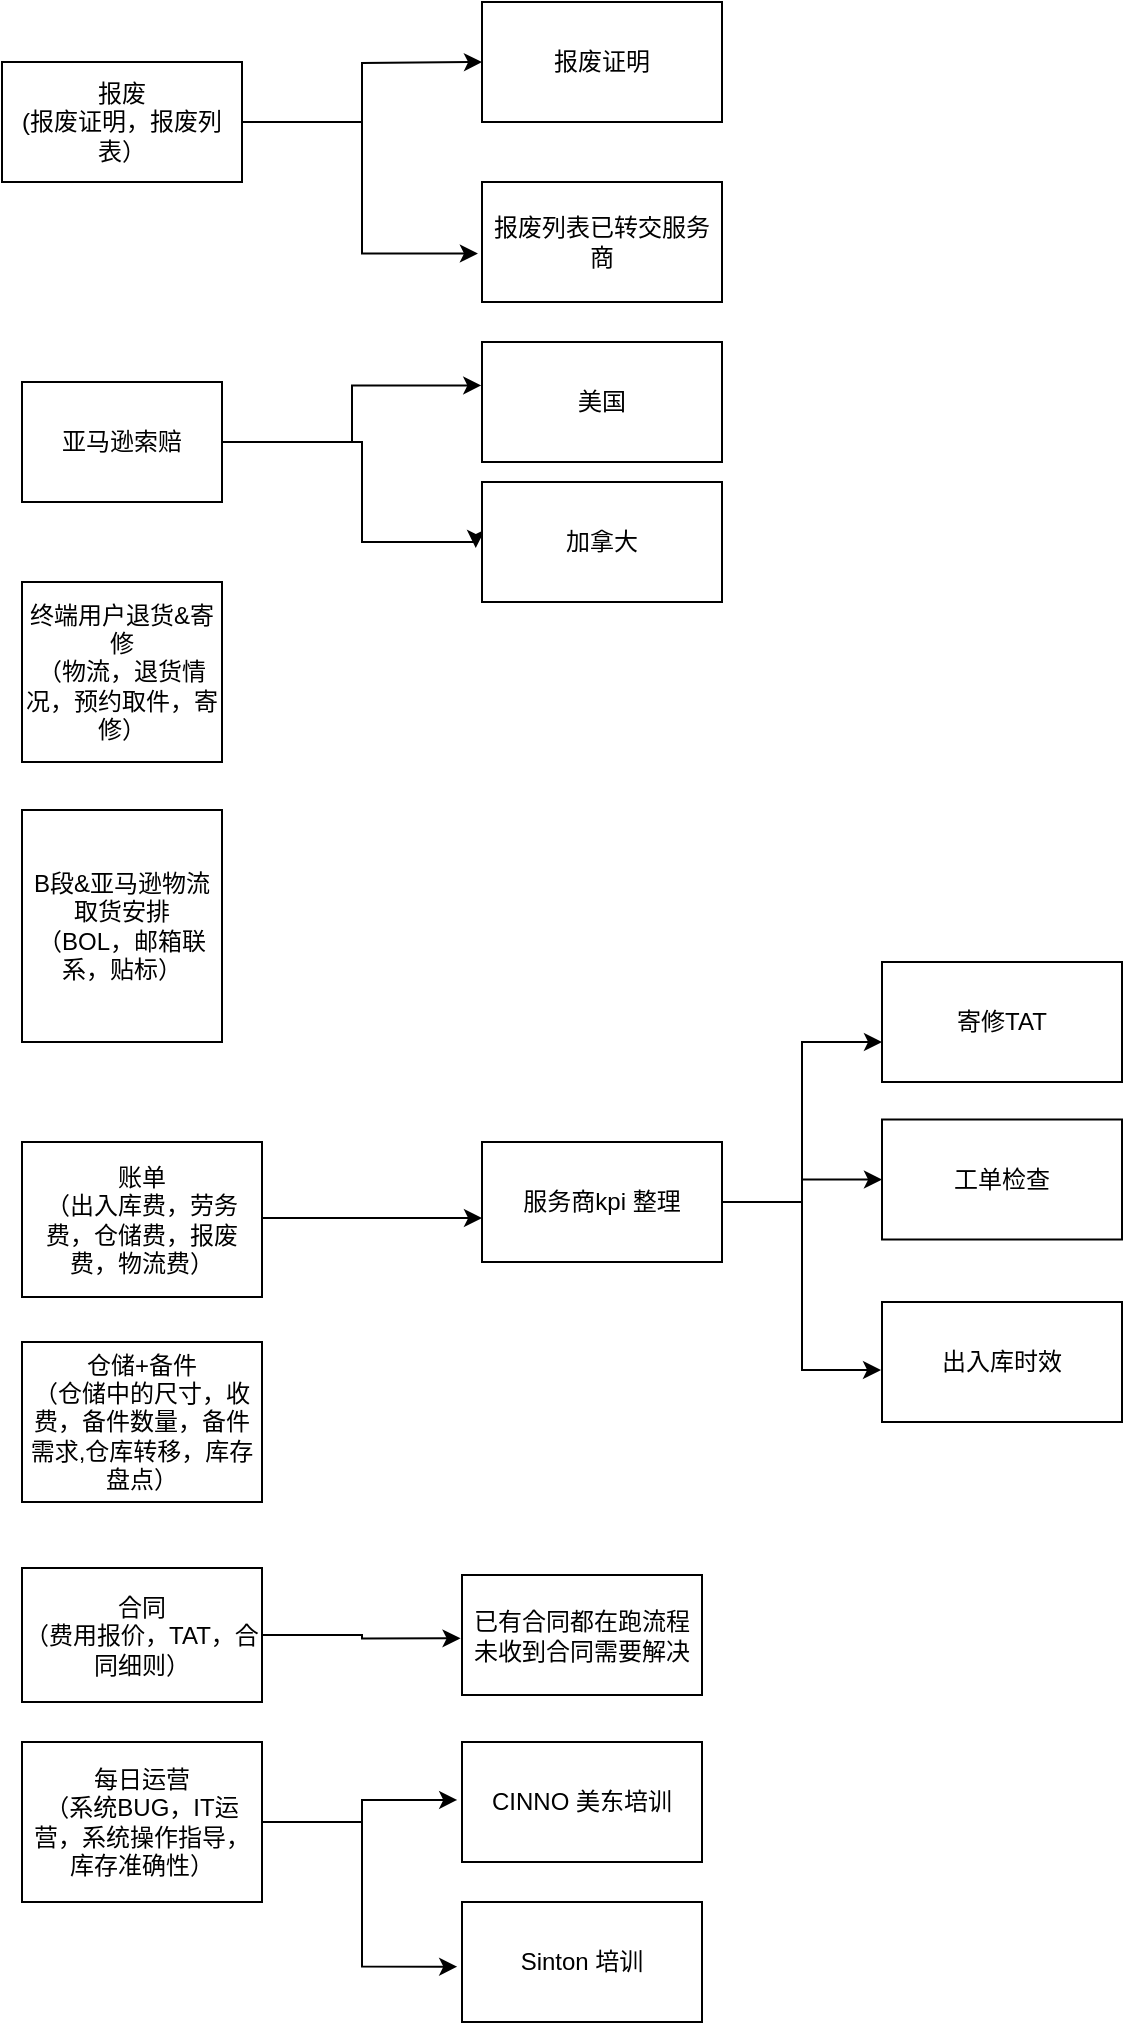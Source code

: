 <mxfile version="28.2.0">
  <diagram name="第 1 页" id="1Esn9ro6XN1vBcYwOcyz">
    <mxGraphModel dx="1097" dy="579" grid="1" gridSize="10" guides="1" tooltips="1" connect="0" arrows="1" fold="1" page="1" pageScale="1" pageWidth="1169" pageHeight="827" math="0" shadow="0">
      <root>
        <mxCell id="0" />
        <mxCell id="1" parent="0" />
        <mxCell id="wjj3jNI6rKhN0fVy201V-10" value="&lt;div&gt;终端用户退货&amp;amp;寄修&lt;/div&gt;&lt;div&gt;（物流，退货情况，预约取件，寄修）&lt;br&gt;&lt;/div&gt;" style="rounded=0;whiteSpace=wrap;html=1;movable=1;resizable=1;rotatable=1;deletable=1;editable=1;locked=0;connectable=1;" parent="1" vertex="1">
          <mxGeometry x="610" y="300" width="100" height="90" as="geometry" />
        </mxCell>
        <mxCell id="wjj3jNI6rKhN0fVy201V-11" value="&lt;div&gt;B段&amp;amp;亚马逊物流取货安排&lt;/div&gt;&lt;div&gt;（BOL，邮箱联系，贴标）&lt;br&gt;&lt;/div&gt;" style="rounded=0;whiteSpace=wrap;html=1;movable=1;resizable=1;rotatable=1;deletable=1;editable=1;locked=0;connectable=1;" parent="1" vertex="1">
          <mxGeometry x="610" y="414" width="100" height="116" as="geometry" />
        </mxCell>
        <mxCell id="yl8fu_R_bbKn2pTYyC4k-1" style="edgeStyle=orthogonalEdgeStyle;rounded=0;orthogonalLoop=1;jettySize=auto;html=1;entryX=-0.003;entryY=0.362;entryDx=0;entryDy=0;entryPerimeter=0;" parent="1" source="wjj3jNI6rKhN0fVy201V-15" target="yl8fu_R_bbKn2pTYyC4k-3" edge="1">
          <mxGeometry relative="1" as="geometry">
            <mxPoint x="790" y="190.0" as="targetPoint" />
          </mxGeometry>
        </mxCell>
        <mxCell id="yl8fu_R_bbKn2pTYyC4k-2" style="edgeStyle=orthogonalEdgeStyle;rounded=0;orthogonalLoop=1;jettySize=auto;html=1;entryX=-0.026;entryY=0.55;entryDx=0;entryDy=0;entryPerimeter=0;" parent="1" source="wjj3jNI6rKhN0fVy201V-15" target="yl8fu_R_bbKn2pTYyC4k-5" edge="1">
          <mxGeometry relative="1" as="geometry">
            <mxPoint x="790" y="280" as="targetPoint" />
            <Array as="points">
              <mxPoint x="780" y="230" />
              <mxPoint x="780" y="280" />
              <mxPoint x="837" y="280" />
            </Array>
          </mxGeometry>
        </mxCell>
        <mxCell id="wjj3jNI6rKhN0fVy201V-15" value="&lt;div&gt;亚马逊索赔&lt;/div&gt;" style="whiteSpace=wrap;html=1;movable=1;resizable=1;rotatable=1;deletable=1;editable=1;locked=0;connectable=1;" parent="1" vertex="1">
          <mxGeometry x="610" y="200" width="100" height="60" as="geometry" />
        </mxCell>
        <mxCell id="kCKUYcgS-TqvOsKxTB6P-13" style="edgeStyle=orthogonalEdgeStyle;rounded=0;orthogonalLoop=1;jettySize=auto;html=1;" parent="1" source="wjj3jNI6rKhN0fVy201V-24" edge="1">
          <mxGeometry relative="1" as="geometry">
            <mxPoint x="840" y="40" as="targetPoint" />
          </mxGeometry>
        </mxCell>
        <mxCell id="kCKUYcgS-TqvOsKxTB6P-15" style="edgeStyle=orthogonalEdgeStyle;rounded=0;orthogonalLoop=1;jettySize=auto;html=1;entryX=-0.017;entryY=0.596;entryDx=0;entryDy=0;entryPerimeter=0;" parent="1" source="wjj3jNI6rKhN0fVy201V-24" target="kCKUYcgS-TqvOsKxTB6P-16" edge="1">
          <mxGeometry relative="1" as="geometry">
            <mxPoint x="780" y="180" as="targetPoint" />
          </mxGeometry>
        </mxCell>
        <mxCell id="wjj3jNI6rKhN0fVy201V-24" value="&lt;div&gt;报废&lt;/div&gt;&lt;div&gt;(报废证明，报废列表）&lt;br&gt;&lt;/div&gt;" style="whiteSpace=wrap;html=1;movable=1;resizable=1;rotatable=1;deletable=1;editable=1;locked=0;connectable=1;" parent="1" vertex="1">
          <mxGeometry x="600" y="40" width="120" height="60" as="geometry" />
        </mxCell>
        <mxCell id="wjj3jNI6rKhN0fVy201V-44" value="&lt;div&gt;仓储+备件&lt;/div&gt;&lt;div&gt;（仓储中的尺寸，收费，备件数量，备件需求,仓库转移，库存盘点）&lt;br&gt;&lt;/div&gt;" style="rounded=0;whiteSpace=wrap;html=1;movable=1;resizable=1;rotatable=1;deletable=1;editable=1;locked=0;connectable=1;" parent="1" vertex="1">
          <mxGeometry x="610" y="680" width="120" height="80" as="geometry" />
        </mxCell>
        <mxCell id="wjj3jNI6rKhN0fVy201V-45" value="&lt;div&gt;账单&lt;/div&gt;&lt;div&gt;（出入库费，劳务费，仓储费，报废费，物流费）&lt;br&gt;&lt;/div&gt;" style="rounded=0;whiteSpace=wrap;html=1;movable=1;resizable=1;rotatable=1;deletable=1;editable=1;locked=0;connectable=1;" parent="1" vertex="1">
          <mxGeometry x="610" y="580" width="120" height="77.5" as="geometry" />
        </mxCell>
        <mxCell id="wjj3jNI6rKhN0fVy201V-46" value="&lt;div&gt;合同&lt;/div&gt;&lt;div&gt;（费用报价，TAT，合同细则）&lt;br&gt;&lt;/div&gt;" style="rounded=0;whiteSpace=wrap;html=1;movable=1;resizable=1;rotatable=1;deletable=1;editable=1;locked=0;connectable=1;" parent="1" vertex="1">
          <mxGeometry x="610" y="793" width="120" height="67" as="geometry" />
        </mxCell>
        <mxCell id="wjj3jNI6rKhN0fVy201V-49" value="&lt;div&gt;每日运营&lt;/div&gt;&lt;div&gt;（系统BUG，IT运营，系统操作指导，库存准确性）&lt;/div&gt;" style="rounded=0;whiteSpace=wrap;html=1;movable=1;resizable=1;rotatable=1;deletable=1;editable=1;locked=0;connectable=1;" parent="1" vertex="1">
          <mxGeometry x="610" y="880" width="120" height="80" as="geometry" />
        </mxCell>
        <mxCell id="kCKUYcgS-TqvOsKxTB6P-4" value="" style="endArrow=classic;html=1;rounded=0;" parent="1" edge="1">
          <mxGeometry width="50" height="50" relative="1" as="geometry">
            <mxPoint x="730" y="618.04" as="sourcePoint" />
            <mxPoint x="840" y="618.04" as="targetPoint" />
          </mxGeometry>
        </mxCell>
        <mxCell id="kCKUYcgS-TqvOsKxTB6P-6" style="edgeStyle=orthogonalEdgeStyle;rounded=0;orthogonalLoop=1;jettySize=auto;html=1;entryX=0;entryY=0.667;entryDx=0;entryDy=0;entryPerimeter=0;" parent="1" source="kCKUYcgS-TqvOsKxTB6P-5" target="kCKUYcgS-TqvOsKxTB6P-7" edge="1">
          <mxGeometry relative="1" as="geometry">
            <mxPoint x="1010" y="727" as="targetPoint" />
          </mxGeometry>
        </mxCell>
        <mxCell id="kCKUYcgS-TqvOsKxTB6P-10" style="edgeStyle=orthogonalEdgeStyle;rounded=0;orthogonalLoop=1;jettySize=auto;html=1;" parent="1" source="kCKUYcgS-TqvOsKxTB6P-5" target="kCKUYcgS-TqvOsKxTB6P-8" edge="1">
          <mxGeometry relative="1" as="geometry" />
        </mxCell>
        <mxCell id="kCKUYcgS-TqvOsKxTB6P-5" value="服务商kpi 整理" style="rounded=0;whiteSpace=wrap;html=1;" parent="1" vertex="1">
          <mxGeometry x="840" y="580" width="120" height="60" as="geometry" />
        </mxCell>
        <mxCell id="kCKUYcgS-TqvOsKxTB6P-7" value="寄修TAT" style="rounded=0;whiteSpace=wrap;html=1;" parent="1" vertex="1">
          <mxGeometry x="1040" y="490" width="120" height="60" as="geometry" />
        </mxCell>
        <mxCell id="kCKUYcgS-TqvOsKxTB6P-8" value="工单检查" style="rounded=0;whiteSpace=wrap;html=1;" parent="1" vertex="1">
          <mxGeometry x="1040" y="568.75" width="120" height="60" as="geometry" />
        </mxCell>
        <mxCell id="kCKUYcgS-TqvOsKxTB6P-9" value="出入库时效" style="rounded=0;whiteSpace=wrap;html=1;" parent="1" vertex="1">
          <mxGeometry x="1040" y="660" width="120" height="60" as="geometry" />
        </mxCell>
        <mxCell id="kCKUYcgS-TqvOsKxTB6P-11" style="edgeStyle=orthogonalEdgeStyle;rounded=0;orthogonalLoop=1;jettySize=auto;html=1;entryX=-0.004;entryY=0.567;entryDx=0;entryDy=0;entryPerimeter=0;" parent="1" source="kCKUYcgS-TqvOsKxTB6P-5" target="kCKUYcgS-TqvOsKxTB6P-9" edge="1">
          <mxGeometry relative="1" as="geometry" />
        </mxCell>
        <mxCell id="kCKUYcgS-TqvOsKxTB6P-14" value="报废证明" style="rounded=0;whiteSpace=wrap;html=1;" parent="1" vertex="1">
          <mxGeometry x="840" y="10" width="120" height="60" as="geometry" />
        </mxCell>
        <mxCell id="kCKUYcgS-TqvOsKxTB6P-16" value="报废列表已转交服务商" style="rounded=0;whiteSpace=wrap;html=1;" parent="1" vertex="1">
          <mxGeometry x="840" y="100" width="120" height="60" as="geometry" />
        </mxCell>
        <mxCell id="yl8fu_R_bbKn2pTYyC4k-3" value="美国" style="rounded=0;whiteSpace=wrap;html=1;" parent="1" vertex="1">
          <mxGeometry x="840" y="180" width="120" height="60" as="geometry" />
        </mxCell>
        <mxCell id="yl8fu_R_bbKn2pTYyC4k-5" value="加拿大" style="rounded=0;whiteSpace=wrap;html=1;" parent="1" vertex="1">
          <mxGeometry x="840" y="250" width="120" height="60" as="geometry" />
        </mxCell>
        <mxCell id="4Es-eDYajagUvdoSUI6C-1" value="&lt;div&gt;已有合同都在跑流程&lt;/div&gt;&lt;div&gt;未收到合同需要解决&lt;/div&gt;" style="rounded=0;whiteSpace=wrap;html=1;" vertex="1" parent="1">
          <mxGeometry x="830" y="796.5" width="120" height="60" as="geometry" />
        </mxCell>
        <mxCell id="4Es-eDYajagUvdoSUI6C-2" style="edgeStyle=orthogonalEdgeStyle;rounded=0;orthogonalLoop=1;jettySize=auto;html=1;entryX=-0.006;entryY=0.528;entryDx=0;entryDy=0;entryPerimeter=0;" edge="1" parent="1" source="wjj3jNI6rKhN0fVy201V-46" target="4Es-eDYajagUvdoSUI6C-1">
          <mxGeometry relative="1" as="geometry" />
        </mxCell>
        <mxCell id="4Es-eDYajagUvdoSUI6C-3" value="CINNO 美东培训" style="rounded=0;whiteSpace=wrap;html=1;" vertex="1" parent="1">
          <mxGeometry x="830" y="880" width="120" height="60" as="geometry" />
        </mxCell>
        <mxCell id="4Es-eDYajagUvdoSUI6C-4" value="Sinton 培训" style="rounded=0;whiteSpace=wrap;html=1;" vertex="1" parent="1">
          <mxGeometry x="830" y="960" width="120" height="60" as="geometry" />
        </mxCell>
        <mxCell id="4Es-eDYajagUvdoSUI6C-5" style="edgeStyle=orthogonalEdgeStyle;rounded=0;orthogonalLoop=1;jettySize=auto;html=1;entryX=-0.02;entryY=0.483;entryDx=0;entryDy=0;entryPerimeter=0;" edge="1" parent="1" source="wjj3jNI6rKhN0fVy201V-49" target="4Es-eDYajagUvdoSUI6C-3">
          <mxGeometry relative="1" as="geometry" />
        </mxCell>
        <mxCell id="4Es-eDYajagUvdoSUI6C-6" style="edgeStyle=orthogonalEdgeStyle;rounded=0;orthogonalLoop=1;jettySize=auto;html=1;entryX=-0.02;entryY=0.539;entryDx=0;entryDy=0;entryPerimeter=0;" edge="1" parent="1" source="wjj3jNI6rKhN0fVy201V-49" target="4Es-eDYajagUvdoSUI6C-4">
          <mxGeometry relative="1" as="geometry" />
        </mxCell>
      </root>
    </mxGraphModel>
  </diagram>
</mxfile>
